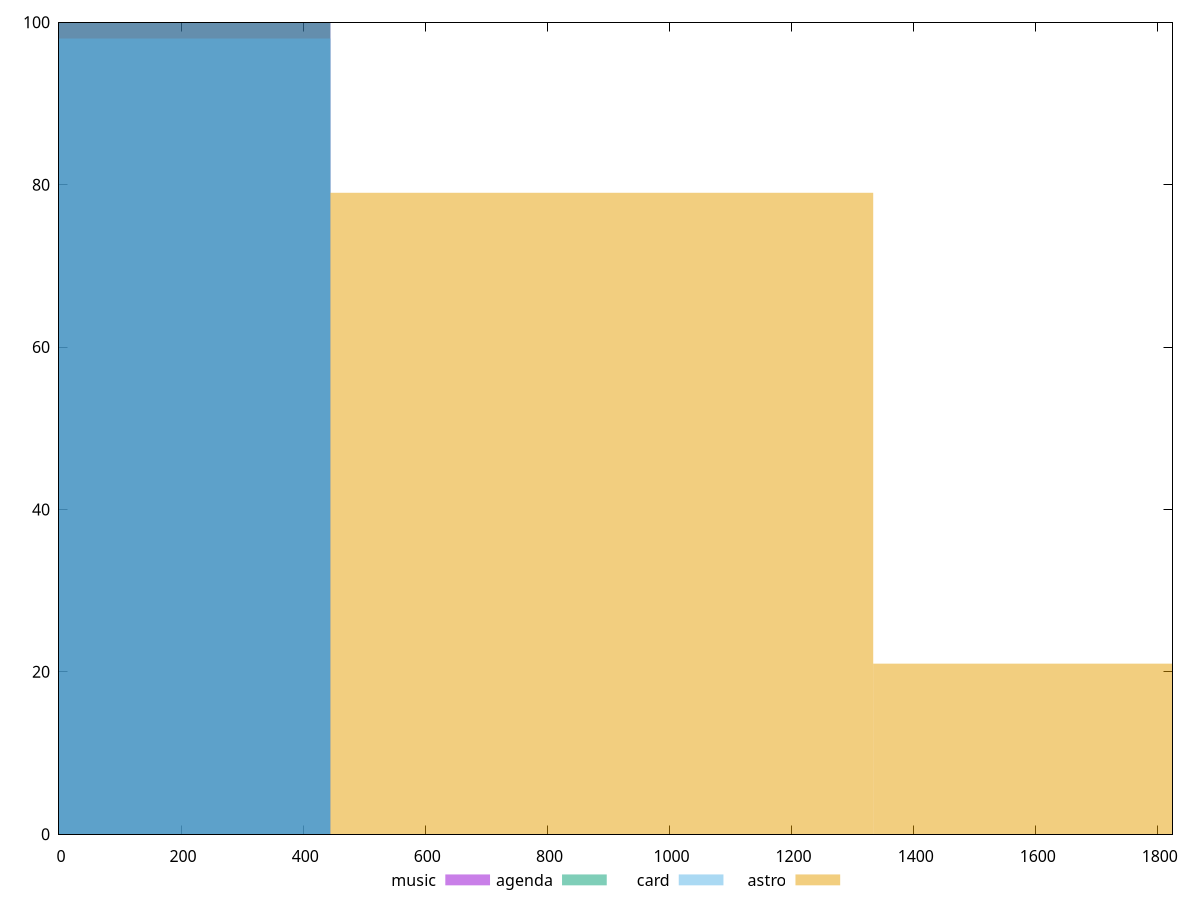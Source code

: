 reset

$music <<EOF
0 100
EOF

$agenda <<EOF
0 100
EOF

$card <<EOF
0 98
EOF

$astro <<EOF
1778.3118029067907 21
889.1559014533954 79
EOF

set key outside below
set boxwidth 889.1559014533954
set xrange [0:1824]
set yrange [0:100]
set trange [0:100]
set style fill transparent solid 0.5 noborder
set terminal svg size 640, 520 enhanced background rgb 'white'
set output "report/report_00029_2021-02-24T13-36-40.390Z/render-blocking-resources/comparison/histogram/all_raw.svg"

plot $music title "music" with boxes, \
     $agenda title "agenda" with boxes, \
     $card title "card" with boxes, \
     $astro title "astro" with boxes

reset
